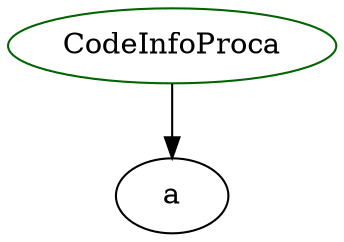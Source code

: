 digraph codeinfoproca{
CodeInfoProca	[shape=oval, color=darkgreen, label="CodeInfoProca"];
CodeInfoProca -> a;
}
